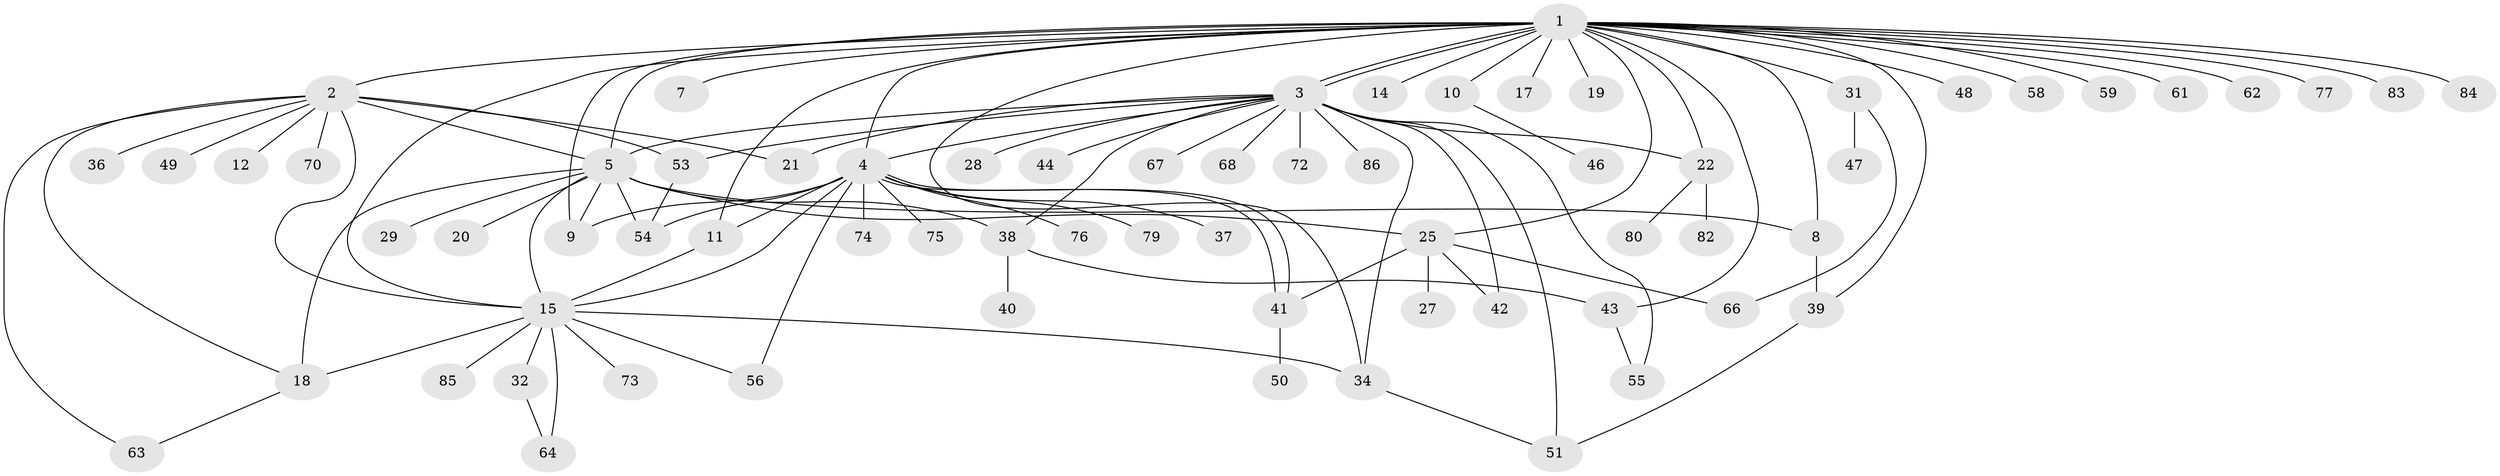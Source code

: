 // original degree distribution, {12: 0.011627906976744186, 10: 0.011627906976744186, 19: 0.011627906976744186, 15: 0.011627906976744186, 14: 0.011627906976744186, 25: 0.011627906976744186, 1: 0.4883720930232558, 3: 0.12790697674418605, 2: 0.1744186046511628, 4: 0.09302325581395349, 9: 0.011627906976744186, 5: 0.03488372093023256}
// Generated by graph-tools (version 1.1) at 2025/11/02/27/25 16:11:13]
// undirected, 68 vertices, 102 edges
graph export_dot {
graph [start="1"]
  node [color=gray90,style=filled];
  1 [super="+6"];
  2 [super="+16"];
  3 [super="+13"];
  4 [super="+30"];
  5 [super="+23"];
  7;
  8 [super="+26"];
  9 [super="+24"];
  10;
  11 [super="+35"];
  12;
  14;
  15 [super="+71"];
  17;
  18;
  19;
  20;
  21;
  22 [super="+69"];
  25 [super="+52"];
  27;
  28;
  29;
  31 [super="+33"];
  32;
  34;
  36;
  37;
  38 [super="+81"];
  39 [super="+57"];
  40;
  41 [super="+45"];
  42 [super="+65"];
  43;
  44;
  46;
  47;
  48;
  49;
  50;
  51 [super="+78"];
  53;
  54 [super="+60"];
  55;
  56;
  58;
  59;
  61;
  62;
  63;
  64;
  66;
  67;
  68;
  70;
  72;
  73;
  74;
  75;
  76;
  77;
  79;
  80;
  82;
  83;
  84;
  85;
  86;
  1 -- 2 [weight=2];
  1 -- 3;
  1 -- 3;
  1 -- 5 [weight=2];
  1 -- 11;
  1 -- 19;
  1 -- 48;
  1 -- 59;
  1 -- 4;
  1 -- 7;
  1 -- 9;
  1 -- 10;
  1 -- 77;
  1 -- 14;
  1 -- 15;
  1 -- 17;
  1 -- 83;
  1 -- 84;
  1 -- 22;
  1 -- 25;
  1 -- 31;
  1 -- 34;
  1 -- 39;
  1 -- 43;
  1 -- 58;
  1 -- 61;
  1 -- 62;
  1 -- 8;
  2 -- 12;
  2 -- 15;
  2 -- 36;
  2 -- 49;
  2 -- 53;
  2 -- 70;
  2 -- 18;
  2 -- 21;
  2 -- 63;
  2 -- 5;
  3 -- 4;
  3 -- 5;
  3 -- 22 [weight=2];
  3 -- 28;
  3 -- 34;
  3 -- 38;
  3 -- 42;
  3 -- 44;
  3 -- 51;
  3 -- 53;
  3 -- 55;
  3 -- 67;
  3 -- 68;
  3 -- 86;
  3 -- 72;
  3 -- 21;
  4 -- 11;
  4 -- 15;
  4 -- 37;
  4 -- 41;
  4 -- 41;
  4 -- 56;
  4 -- 74;
  4 -- 75;
  4 -- 76;
  4 -- 79;
  4 -- 54;
  4 -- 9;
  5 -- 8;
  5 -- 9;
  5 -- 15;
  5 -- 18;
  5 -- 20;
  5 -- 25 [weight=2];
  5 -- 29;
  5 -- 38;
  5 -- 54;
  8 -- 39;
  10 -- 46;
  11 -- 15;
  15 -- 18;
  15 -- 32;
  15 -- 34;
  15 -- 56;
  15 -- 64;
  15 -- 85;
  15 -- 73;
  18 -- 63;
  22 -- 80;
  22 -- 82;
  25 -- 27;
  25 -- 66;
  25 -- 41;
  25 -- 42;
  31 -- 47;
  31 -- 66;
  32 -- 64;
  34 -- 51;
  38 -- 40;
  38 -- 43;
  39 -- 51;
  41 -- 50;
  43 -- 55;
  53 -- 54;
}
